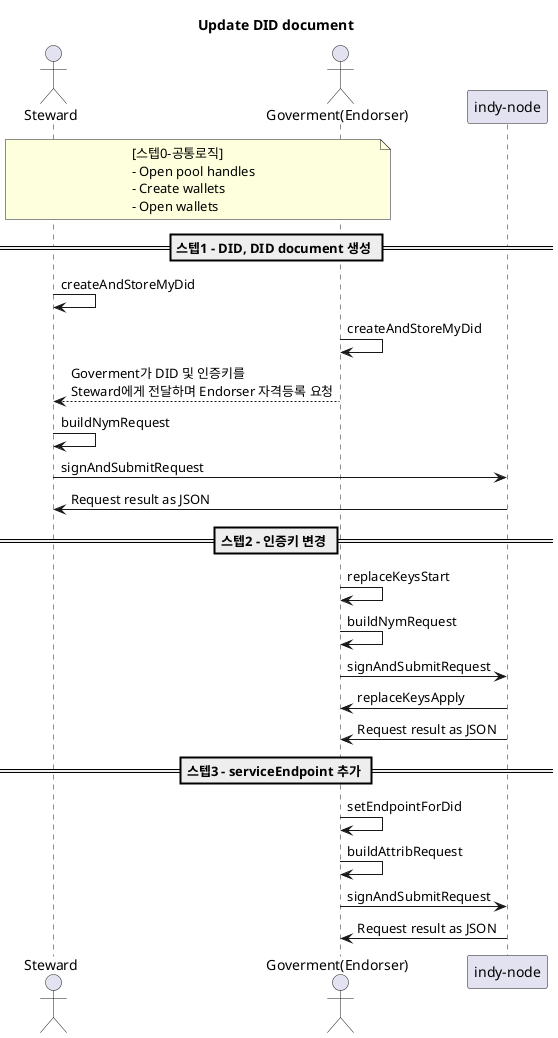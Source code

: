 @startuml

title Update DID document

actor "Steward" as S
actor "Goverment(Endorser)" as G


participant "indy-node" as I

note over S, G 
[스텝0-공통로직]
- Open pool handles
- Create wallets
- Open wallets
end note

== 스텝1 - DID, DID document 생성 ==
S -> S : createAndStoreMyDid
G -> G : createAndStoreMyDid
G --> S : Goverment가 DID 및 인증키를 \nSteward에게 전달하며 Endorser 자격등록 요청
S -> S : buildNymRequest
S -> I : signAndSubmitRequest
I -> S : Request result as JSON

== 스텝2 - 인증키 변경 == 

G -> G : replaceKeysStart
G -> G : buildNymRequest 
G -> I : signAndSubmitRequest
I -> G : replaceKeysApply
I -> G : Request result as JSON

==  스텝3 - serviceEndpoint 추가 ==
G -> G : setEndpointForDid 
G -> G : buildAttribRequest 
G -> I : signAndSubmitRequest
I -> G : Request result as JSON

@enduml